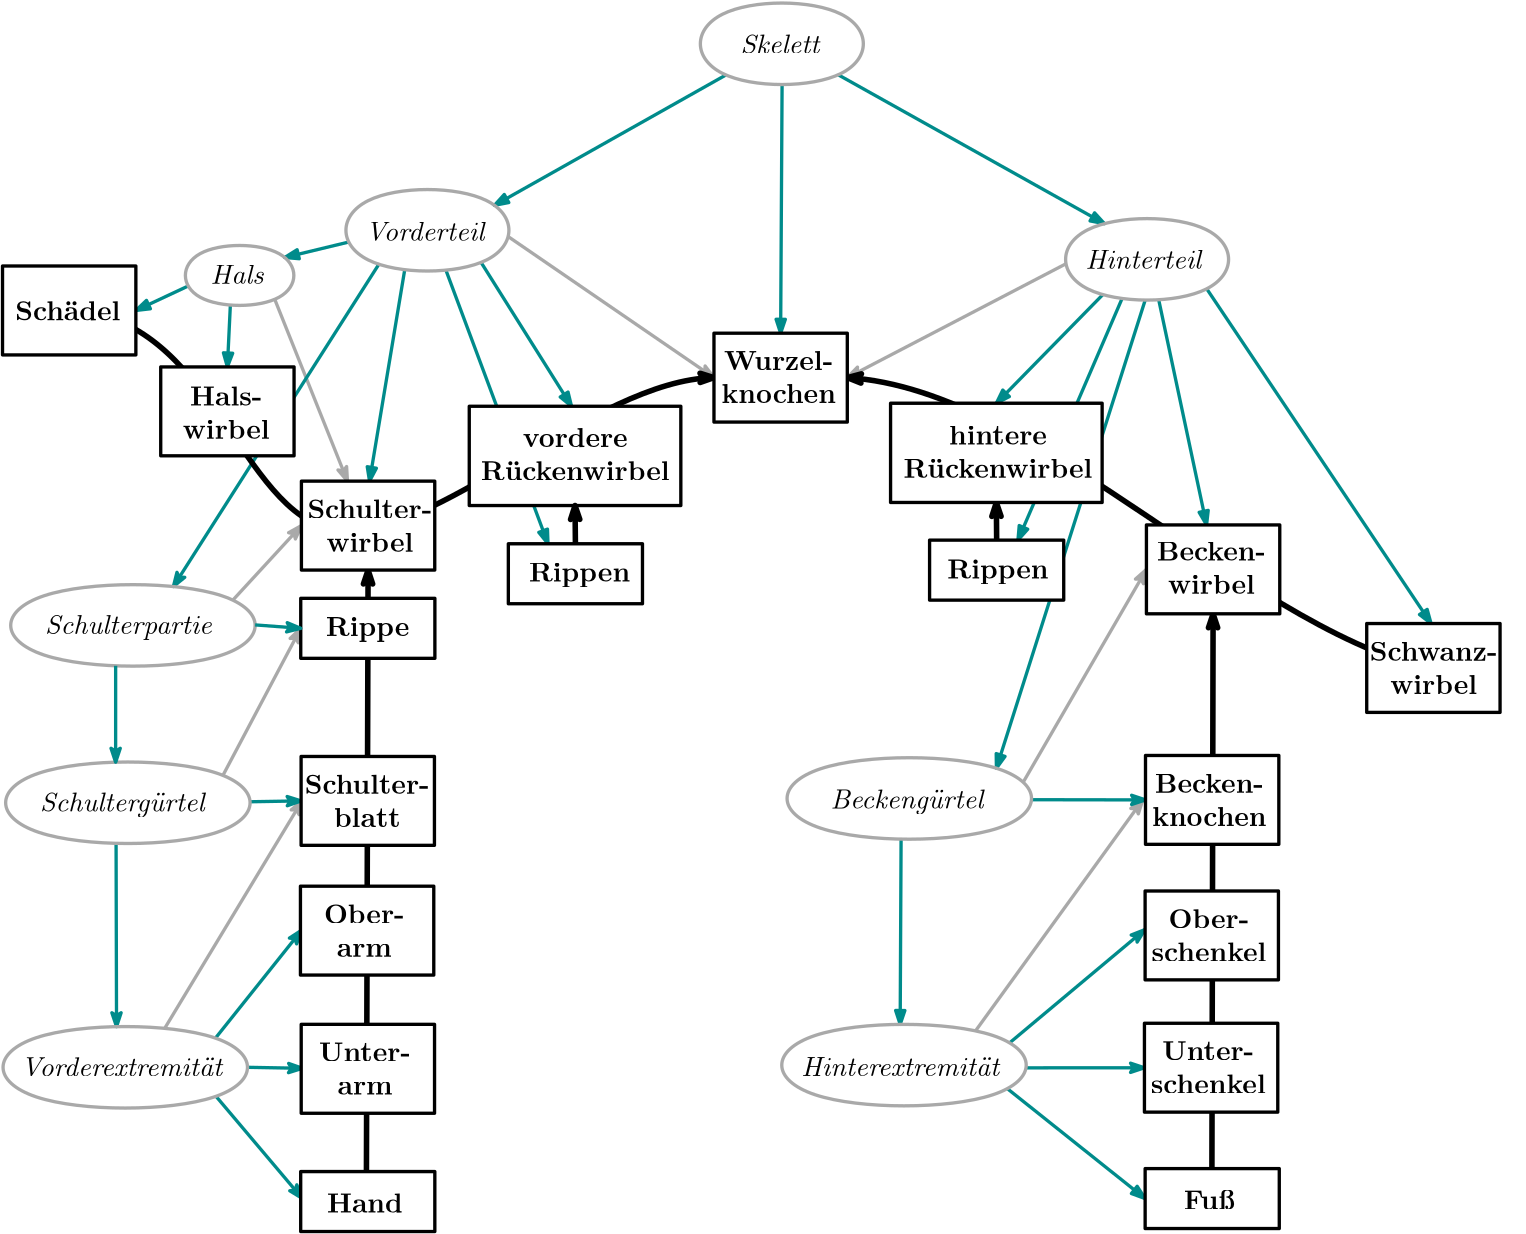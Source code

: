 <?xml version="1.0"?>
<!DOCTYPE ipe SYSTEM "ipe.dtd">
<ipe version="70212" creator="Ipe 7.2.13">
<info created="D:20200512152719" modified="D:20200629175111"/>
<ipestyle name="basic">
<symbol name="arrow/arc(spx)">
<path stroke="sym-stroke" fill="sym-stroke" pen="sym-pen">
0 0 m
-1 0.333 l
-1 -0.333 l
h
</path>
</symbol>
<symbol name="arrow/farc(spx)">
<path stroke="sym-stroke" fill="white" pen="sym-pen">
0 0 m
-1 0.333 l
-1 -0.333 l
h
</path>
</symbol>
<symbol name="arrow/ptarc(spx)">
<path stroke="sym-stroke" fill="sym-stroke" pen="sym-pen">
0 0 m
-1 0.333 l
-0.8 0 l
-1 -0.333 l
h
</path>
</symbol>
<symbol name="arrow/fptarc(spx)">
<path stroke="sym-stroke" fill="white" pen="sym-pen">
0 0 m
-1 0.333 l
-0.8 0 l
-1 -0.333 l
h
</path>
</symbol>
<symbol name="mark/circle(sx)" transformations="translations">
<path fill="sym-stroke">
0.6 0 0 0.6 0 0 e
0.4 0 0 0.4 0 0 e
</path>
</symbol>
<symbol name="mark/disk(sx)" transformations="translations">
<path fill="sym-stroke">
0.6 0 0 0.6 0 0 e
</path>
</symbol>
<symbol name="mark/fdisk(sfx)" transformations="translations">
<group>
<path fill="sym-fill">
0.5 0 0 0.5 0 0 e
</path>
<path fill="sym-stroke" fillrule="eofill">
0.6 0 0 0.6 0 0 e
0.4 0 0 0.4 0 0 e
</path>
</group>
</symbol>
<symbol name="mark/box(sx)" transformations="translations">
<path fill="sym-stroke" fillrule="eofill">
-0.6 -0.6 m
0.6 -0.6 l
0.6 0.6 l
-0.6 0.6 l
h
-0.4 -0.4 m
0.4 -0.4 l
0.4 0.4 l
-0.4 0.4 l
h
</path>
</symbol>
<symbol name="mark/square(sx)" transformations="translations">
<path fill="sym-stroke">
-0.6 -0.6 m
0.6 -0.6 l
0.6 0.6 l
-0.6 0.6 l
h
</path>
</symbol>
<symbol name="mark/fsquare(sfx)" transformations="translations">
<group>
<path fill="sym-fill">
-0.5 -0.5 m
0.5 -0.5 l
0.5 0.5 l
-0.5 0.5 l
h
</path>
<path fill="sym-stroke" fillrule="eofill">
-0.6 -0.6 m
0.6 -0.6 l
0.6 0.6 l
-0.6 0.6 l
h
-0.4 -0.4 m
0.4 -0.4 l
0.4 0.4 l
-0.4 0.4 l
h
</path>
</group>
</symbol>
<symbol name="mark/cross(sx)" transformations="translations">
<group>
<path fill="sym-stroke">
-0.43 -0.57 m
0.57 0.43 l
0.43 0.57 l
-0.57 -0.43 l
h
</path>
<path fill="sym-stroke">
-0.43 0.57 m
0.57 -0.43 l
0.43 -0.57 l
-0.57 0.43 l
h
</path>
</group>
</symbol>
<symbol name="arrow/fnormal(spx)">
<path stroke="sym-stroke" fill="white" pen="sym-pen">
0 0 m
-1 0.333 l
-1 -0.333 l
h
</path>
</symbol>
<symbol name="arrow/pointed(spx)">
<path stroke="sym-stroke" fill="sym-stroke" pen="sym-pen">
0 0 m
-1 0.333 l
-0.8 0 l
-1 -0.333 l
h
</path>
</symbol>
<symbol name="arrow/fpointed(spx)">
<path stroke="sym-stroke" fill="white" pen="sym-pen">
0 0 m
-1 0.333 l
-0.8 0 l
-1 -0.333 l
h
</path>
</symbol>
<symbol name="arrow/linear(spx)">
<path stroke="sym-stroke" pen="sym-pen">
-1 0.333 m
0 0 l
-1 -0.333 l
</path>
</symbol>
<symbol name="arrow/fdouble(spx)">
<path stroke="sym-stroke" fill="white" pen="sym-pen">
0 0 m
-1 0.333 l
-1 -0.333 l
h
-1 0 m
-2 0.333 l
-2 -0.333 l
h
</path>
</symbol>
<symbol name="arrow/double(spx)">
<path stroke="sym-stroke" fill="sym-stroke" pen="sym-pen">
0 0 m
-1 0.333 l
-1 -0.333 l
h
-1 0 m
-2 0.333 l
-2 -0.333 l
h
</path>
</symbol>
<pen name="heavier" value="0.8"/>
<pen name="fat" value="1.2"/>
<pen name="ultrafat" value="2"/>
<symbolsize name="large" value="5"/>
<symbolsize name="small" value="2"/>
<symbolsize name="tiny" value="1.1"/>
<arrowsize name="large" value="10"/>
<arrowsize name="small" value="5"/>
<arrowsize name="tiny" value="3"/>
<color name="red" value="1 0 0"/>
<color name="green" value="0 1 0"/>
<color name="blue" value="0 0 1"/>
<color name="yellow" value="1 1 0"/>
<color name="orange" value="1 0.647 0"/>
<color name="gold" value="1 0.843 0"/>
<color name="purple" value="0.627 0.125 0.941"/>
<color name="gray" value="0.745"/>
<color name="brown" value="0.647 0.165 0.165"/>
<color name="navy" value="0 0 0.502"/>
<color name="pink" value="1 0.753 0.796"/>
<color name="seagreen" value="0.18 0.545 0.341"/>
<color name="turquoise" value="0.251 0.878 0.816"/>
<color name="violet" value="0.933 0.51 0.933"/>
<color name="darkblue" value="0 0 0.545"/>
<color name="darkcyan" value="0 0.545 0.545"/>
<color name="darkgray" value="0.663"/>
<color name="darkgreen" value="0 0.392 0"/>
<color name="darkmagenta" value="0.545 0 0.545"/>
<color name="darkorange" value="1 0.549 0"/>
<color name="darkred" value="0.545 0 0"/>
<color name="lightblue" value="0.678 0.847 0.902"/>
<color name="lightcyan" value="0.878 1 1"/>
<color name="lightgray" value="0.827"/>
<color name="lightgreen" value="0.565 0.933 0.565"/>
<color name="lightyellow" value="1 1 0.878"/>
<dashstyle name="dashed" value="[4] 0"/>
<dashstyle name="dotted" value="[1 3] 0"/>
<dashstyle name="dash dotted" value="[4 2 1 2] 0"/>
<dashstyle name="dash dot dotted" value="[4 2 1 2 1 2] 0"/>
<textsize name="large" value="\large"/>
<textsize name="Large" value="\Large"/>
<textsize name="LARGE" value="\LARGE"/>
<textsize name="huge" value="\huge"/>
<textsize name="Huge" value="\Huge"/>
<textsize name="small" value="\small"/>
<textsize name="footnote" value="\footnotesize"/>
<textsize name="tiny" value="\tiny"/>
<textstyle name="center" begin="\begin{center}" end="\end{center}"/>
<textstyle name="itemize" begin="\begin{itemize}" end="\end{itemize}"/>
<textstyle name="item" begin="\begin{itemize}\item{}" end="\end{itemize}"/>
<gridsize name="4 pts" value="4"/>
<gridsize name="8 pts (~3 mm)" value="8"/>
<gridsize name="16 pts (~6 mm)" value="16"/>
<gridsize name="32 pts (~12 mm)" value="32"/>
<gridsize name="10 pts (~3.5 mm)" value="10"/>
<gridsize name="20 pts (~7 mm)" value="20"/>
<gridsize name="14 pts (~5 mm)" value="14"/>
<gridsize name="28 pts (~10 mm)" value="28"/>
<gridsize name="56 pts (~20 mm)" value="56"/>
<anglesize name="90 deg" value="90"/>
<anglesize name="60 deg" value="60"/>
<anglesize name="45 deg" value="45"/>
<anglesize name="30 deg" value="30"/>
<anglesize name="22.5 deg" value="22.5"/>
<opacity name="10%" value="0.1"/>
<opacity name="30%" value="0.3"/>
<opacity name="50%" value="0.5"/>
<opacity name="75%" value="0.75"/>
<tiling name="falling" angle="-60" step="4" width="1"/>
<tiling name="rising" angle="30" step="4" width="1"/>
</ipestyle>
<page>
<layer name="alpha"/>
<view layers="alpha" active="alpha"/>
<path layer="alpha" matrix="1 0 0 1 -37.3274 -10.0725" stroke="darkcyan" pen="fat" arrow="normal/small">
460.995 717.929 m
478.224 636.862 l
</path>
<path matrix="1 0 0 1 -37.4729 -0.0492783" stroke="darkgray" pen="fat" arrow="pointed/small">
395.195 444.702 m
455.392 527.855 l
</path>
<path stroke="darkgray" pen="fat" arrow="pointed/small">
374.882 534.155 m
419.247 610.79 l
</path>
<path stroke="darkcyan" pen="fat" arrow="normal/small">
152.234 718.676 m
139.564 642.548 l
</path>
<path stroke="darkcyan" pen="fat" arrow="normal/small">
403.549 709.71 m
365.218 670.602 l
</path>
<path stroke="darkcyan" pen="fat" arrow="normal/small">
89.4618 705.949 m
88.3926 683.681 l
</path>
<path matrix="1 0 0 1 -37.4729 -0.0492783" stroke="darkcyan" pen="fat" arrow="normal/small">
406.636 423.907 m
456.257 384.33 l
</path>
<path stroke="darkcyan" pen="fat" arrow="normal/small">
418.803 707.738 m
365.243 539.196 l
</path>
<path matrix="1 0 0 1 -37.4729 -0.0492783" stroke="darkcyan" pen="fat" arrow="normal/small">
368.395 513.731 m
368.072 447.037 l
</path>
<path stroke="darkgray" pen="fat" arrow="pointed/small">
105.438 708.011 m
131.613 642.548 l
</path>
<path stroke="darkgray" pen="fat" arrow="pointed/small">
90.3503 599.715 m
115.042 626.548 l
</path>
<path stroke="darkcyan" pen="fat" arrow="pointed/small">
142.924 720.642 m
68.9498 604.611 l
</path>
<path stroke="darkcyan" pen="fat" arrow="normal/small">
74.2959 712.813 m
55.4416 704 l
</path>
<path stroke="darkcyan" pen="fat" arrow="normal/small">
132.093 728.64 m
109.021 723.073 l
</path>
<path stroke="darkgray" pen="fat" arrow="pointed/small">
86.7897 536.625 m
114.799 589.569 l
</path>
<path stroke="darkcyan" pen="fat" arrow="normal/small">
410.489 708.316 m
373.001 621.32 l
</path>
<path stroke="darkcyan" pen="fat" arrow="normal/small">
167.062 718.513 m
203.809 620.011 l
</path>
<path stroke="darkcyan" pen="fat" rarrow="normal/small">
184.53 741.849 m
267.855 788.78 l
</path>
<path stroke="darkcyan" pen="fat" arrow="normal/small">
308.289 788.843 m
404.132 735.251 l
</path>
<path matrix="1 0 0 1 0.595957 -48.3563" stroke="darkcyan" pen="fat" rarrow="pointed/small">
114.82 479.536 m
95.0368 479.89 l
</path>
<path matrix="1 0 0 1 0.539311 -25.3755" stroke="darkcyan" pen="fat" arrow="pointed/small">
47.7814 537.539 m
47.944 471.545 l
</path>
<path matrix="1 0 0 1 0.595957 -48.3563" stroke="darkgray" pen="fat" arrow="pointed/small">
65.2239 493.913 m
114.783 575.982 l
</path>
<path matrix="1 0 0 1 0.539311 -25.3755" stroke="darkcyan" pen="fat" rarrow="pointed/small">
114.39 552.819 m
96.0146 552.51 l
</path>
<path stroke="black" pen="ultrafat" rarrow="pointed/small">
139.042 610.548 m
138.414 381.718 l
</path>
<path stroke="black" pen="ultrafat" rarrow="pointed/small">
443.247 594.79 m
442.792 381.628 l
</path>
<path matrix="1 0 0 1 -23.9873 1.51232" stroke="black" fill="white" pen="ultrafat" arrow="pointed/small">
389.314 619.808 m
389.205 633.364 l
</path>
<path matrix="1 0 0 1 -37.3274 -10.0725" stroke="darkcyan" pen="fat" arrow="normal/small">
478.28 721.873 m
559.042 601.374 l
</path>
<path stroke="darkcyan" pen="fat" arrow="normal/small">
288.083 785.333 m
287.562 695.816 l
</path>
<path stroke="darkcyan" pen="fat" arrow="normal/small">
179.718 721.301 m
212.283 669.504 l
</path>
<path stroke="darkgray" pen="fat" arrow="pointed/small">
189.487 730.586 m
263.562 679.816 l
</path>
<path matrix="1 0 0 1 -37.4729 -0.0492783" stroke="darkcyan" fill="white" pen="fat" rarrow="pointed/small">
456.148 481.149 m
407.46 440.381 l
</path>
<path matrix="1 0 0 1 -37.4729 -0.0492783" stroke="darkcyan" fill="white" pen="fat" rarrow="pointed/small">
456.003 431.415 m
413.364 431.392 l
</path>
<path matrix="1 0 0 1 -37.4729 -0.0492783" stroke="darkcyan" fill="white" pen="fat" arrow="pointed/small">
415.338 527.919 m
456.386 527.853 l
</path>
<path matrix="1 0 0 1 0.595957 -48.3563" stroke="darkcyan" pen="fat" rarrow="pointed/small">
114.749 432.694 m
83.7002 469.451 l
</path>
<path matrix="1 0 0 1 -109.751 -197.724" stroke="black" fill="white" pen="fat">
224.532 591.727 m
224.532 570.135 l
272.821 570.135 l
272.821 591.727 l
h
</path>
<path matrix="1 0 0 1 0.595957 -48.3563" stroke="darkcyan" pen="fat" rarrow="pointed/small">
114.544 529.279 m
83.5001 490.399 l
</path>
<path stroke="darkgray" pen="fat" arrow="pointed/small">
390.295 720.819 m
311.562 679.816 l
</path>
<path stroke="black" pen="ultrafat" arrow="pointed/small">
527.662 573.492 m
458.505 585.428
381.975 675.649
311.562 679.816 c
</path>
<path stroke="black" pen="ultrafat" arrow="pointed/small">
31.6496 703.866 m
82.816 702.298
102.395 559.245
220.49 679.16
263.562 679.816 c
</path>
<path matrix="1 0 0 1 -8.55835 0" stroke="black" fill="white" pen="fat">
16 720 m
16 688 l
64 688 l
64 720 l
h
</path>
<path matrix="1 0 0 1 48.3926 -36.3186" stroke="black" fill="1" pen="fat">
16 720 m
16 688 l
64 688 l
64 720 l
h
</path>
<path matrix="1 0 0 1 99.0416 -77.4519" stroke="black" fill="1" pen="fat">
16 720 m
16 688 l
64 688 l
64 720 l
h
</path>
<path matrix="1 0 0 1 482.552 -128.698" stroke="black" fill="1" pen="fat">
16 720 m
16 688 l
64 688 l
64 720 l
h
</path>
<path matrix="1 0 0 1 403.247 -93.2102" stroke="black" fill="1" pen="fat">
16 720 m
16 688 l
64 688 l
64 720 l
h
</path>
<path matrix="1 0 0 1 247.562 -24.1841" stroke="black" fill="1" pen="fat">
16 720 m
16 688 l
64 688 l
64 720 l
h
</path>
<path matrix="1 0 0 1 -2.36457 4.72915" stroke="black" fill="white" pen="fat">
177.831 664.775 m
177.831 629.049 l
253.995 629.049 l
253.995 664.775 l
h
</path>
<path matrix="1 0 0 1 149.305 5.82721" stroke="black" fill="1" pen="fat">
177.831 664.775 m
177.831 629.049 l
253.995 629.049 l
253.995 664.775 l
h
</path>
<text matrix="1 0 0 1 -51.986 44.4666" transformations="translations" pos="64 656" stroke="black" type="label" width="37.872" height="6.918" depth="0" valign="baseline">\textbf{Sch\&quot;adel}</text>
<text matrix="1 0 0 1 -108.296 -19.9453" transformations="translations" pos="224 656" stroke="black" type="minipage" width="48" height="11.924" depth="6.95" valign="top" style="center">\textbf{Schulter-\\
wirbel}</text>
<text matrix="1 0 0 1 -64 20.6872" transformations="translations" pos="128 656" stroke="black" type="minipage" width="48" height="11.924" depth="6.95" valign="top" style="center">\textbf{Hals-\\
wirbel}</text>
<text matrix="1 0 0 1 -130.365 -10.21" transformations="translations" pos="304 672" stroke="black" type="minipage" width="80" height="11.924" depth="6.95" valign="top" style="center">\textbf{vordere\\
R\&quot;uckenwirbel}</text>
<text matrix="1 0 0 1 21.8148 -9.33708" transformations="translations" pos="304 672" stroke="black" type="minipage" width="80" height="11.924" depth="6.95" valign="top" style="center">\textbf{hintere\\
R\&quot;uckenwirbel}</text>
<text matrix="1 0 0 1 -21.3274 -87.1985" transformations="translations" pos="512 672" stroke="black" type="minipage" width="64" height="11.924" depth="6.95" valign="top" style="center">\textbf{Schwanz-\\
wirbel}</text>
<text matrix="1 0 0 1 -37.3274 -19.1182" transformations="translations" pos="448 640" stroke="black" type="minipage" width="64" height="11.924" depth="6.95" valign="top" style="center">\textbf{Becken-\\
wirbel}</text>
<text matrix="1 0 0 1 -113.13 -30.4778" transformations="translations" pos="368 720" stroke="black" type="minipage" width="64" height="11.924" depth="6.95" valign="top" style="center">\textbf{Wurzel-\\
knochen}</text>
<text matrix="1 0 0 1 17.0683 -12.5625" transformations="translations" pos="256 816" stroke="black" type="label" width="29.46" height="6.918" depth="0" valign="top">\textit{Skelett}</text>
<text transformations="translations" pos="128 736" stroke="black" type="minipage" width="64" height="5.958" depth="0.96" valign="top" style="center">\textit{Vorderteil}</text>
<text matrix="1 0 0 1 -37.3274 -10.0725" transformations="translations" pos="416 736" stroke="black" type="minipage" width="80" height="5.958" depth="0.96" valign="top" style="center">\textit{Hinterteil}</text>
<text matrix="1 0 0 1 -169.062 -124.78" transformations="translations" pos="464 560" stroke="black" type="label" width="72.294" height="6.808" depth="0" valign="top">\textit{Hinterextremit\&quot;at}</text>
<text matrix="1 0 0 1 -97.9178 -124.784" transformations="translations" pos="112 560" stroke="black" type="label" width="73.439" height="6.918" depth="0" valign="top">\textit{Vorderextremit\&quot;at}</text>
<text matrix="1 0 0 1 -139.077 -61.4201" transformations="translations" pos="160 592" stroke="black" type="label" width="60.351" height="6.926" depth="1.93" valign="top">\textit{Schulterg\&quot;urtel}</text>
<path stroke="darkgray" pen="fat">
256 816
256 784
320 784
320 816 u
</path>
<path matrix="1 0 0 1 -127.594 -67.1339" stroke="darkgray" pen="fat">
256 816
256 784
320 784
320 816 u
</path>
<path matrix="1 0 0 1 131.489 -77.599" stroke="darkgray" pen="fat">
256 816
256 784
320 784
320 816 u
</path>
<path matrix="1 0 0 1 -44.3673 -112.466" stroke="darkgray" pen="fat">
48 560
48 528
144 528
144 560 u
</path>
<path matrix="1 0 0 1 -43.4353 -17.2256" stroke="darkgray" pen="fat">
48 560
48 528
144 528
144 560 u
</path>
<path matrix="1 0 0 1 235.972 -111.673" stroke="darkgray" pen="fat">
48 560
48 528
144 528
144 560 u
</path>
<path matrix="1 0 0 1 98.9297 -176.556" stroke="black" fill="1" pen="fat">
16 720 m
16 688 l
64 688 l
64 720 l
h
</path>
<text matrix="1 0 0 1 -109.24 -119.05" transformations="translations" pos="224 656" stroke="black" type="minipage" width="48" height="11.924" depth="6.95" valign="top" style="center">\textbf{Schulter-\\
blatt}</text>
<path matrix="1 0 0 1 98.6911 -223.26" stroke="black" fill="1" pen="fat">
16 720 m
16 688 l
64 688 l
64 720 l
h
</path>
<text matrix="1 0 0 1 -110.31 -165.753" transformations="translations" pos="224 656" stroke="black" type="minipage" width="48" height="11.924" depth="6.95" valign="top" style="center">\textbf{Ober-\\
arm}</text>
<path matrix="1 0 0 1 98.9666 -273.003" stroke="black" fill="1" pen="fat">
16 720 m
16 688 l
64 688 l
64 720 l
h
</path>
<text matrix="1 0 0 1 -110.035 -215.497" transformations="translations" pos="224 656" stroke="black" type="minipage" width="48" height="11.881" depth="6.91" valign="top" style="center">\textbf{Unter-\\
arm}</text>
<text matrix="1 0 0 1 -110.117 -269.794" transformations="translations" pos="224 656" stroke="black" type="minipage" width="48" height="5.958" depth="0.96" valign="top" style="center">\textbf{Hand}</text>
<path matrix="1 0 0 1 -34.9972 28.284" stroke="black" fill="1" pen="fat">
224.532 591.727 m
224.532 570.135 l
272.821 570.135 l
272.821 591.727 l
h
</path>
<text matrix="1 0 0 1 -30.7254 27.8914" transformations="translations" pos="227.673 585.446" stroke="black" type="label" width="36.44" height="6.926" depth="1.93" valign="top">\textbf{Rippen}</text>
<path matrix="1 0 0 1 116.65 29.5931" stroke="black" fill="1" pen="fat">
224.532 591.727 m
224.532 570.135 l
272.821 570.135 l
272.821 591.727 l
h
</path>
<text matrix="1 0 0 1 119.905 28.9925" transformations="translations" pos="227.673 585.446" stroke="black" type="label" width="36.44" height="6.926" depth="1.93" valign="top">\textbf{Rippen}</text>
<path matrix="1 0 0 1 -109.733 8.638" stroke="black" fill="1" pen="fat">
224.532 591.727 m
224.532 570.135 l
272.821 570.135 l
272.821 591.727 l
h
</path>
<text matrix="1 0 0 1 -103.844 8.24541" transformations="translations" pos="227.673 585.446" stroke="black" type="label" width="30.075" height="6.926" depth="1.93" valign="top">\textbf{Rippe}</text>
<path matrix="1 0 0 1 -4.91476 9.82952" stroke="black" fill="white" pen="ultrafat" arrow="pointed/small">
218.594 610.181 m
218.463 623.949 l
</path>
<path matrix="1 0 0 1 194.252 -196.65" stroke="black" fill="white" pen="fat">
224.532 591.727 m
224.532 570.135 l
272.821 570.135 l
272.821 591.727 l
h
</path>
<path matrix="1 0 0 1 402.77 -224.984" stroke="black" fill="1" pen="fat">
16 720 m
16 688 l
64 688 l
64 720 l
h
</path>
<text matrix="1 0 0 1 193.769 -167.477" transformations="translations" pos="224 656" stroke="black" type="minipage" width="48" height="11.924" depth="6.95" valign="top" style="center">\textbf{Ober-\\
schenkel}</text>
<path matrix="1 0 0 1 402.53 -272.603" stroke="black" fill="1" pen="fat">
16 720 m
16 688 l
64 688 l
64 720 l
h
</path>
<text matrix="1 0 0 1 193.528 -215.096" transformations="translations" pos="224 656" stroke="black" type="minipage" width="48" height="11.881" depth="6.91" valign="top" style="center">\textbf{Unter-\\
schenkel}</text>
<text matrix="1 0 0 1 193.886 -268.721" transformations="translations" pos="224 656" stroke="black" type="minipage" width="48" height="5.958" depth="0.96" valign="top" style="center">\textbf{Fu\ss}</text>
<text matrix="1 0 0 1 -67.7253 -15.4339" transformations="translations" pos="128 736" stroke="black" type="minipage" width="64" height="5.958" depth="0.96" valign="top" style="center">\textit{Hals}</text>
<path matrix="0.665585 0 0 0.735488 -98.8958 128.217" stroke="darkgray" pen="fat">
256 816
256 784
320 784
320 816 u
</path>
<text matrix="1 0 0 1 -137.253 2.4295" transformations="translations" pos="160 592" stroke="black" type="label" width="60.834" height="6.926" depth="1.93" valign="top">\textit{Schulterpartie}</text>
<path matrix="1 0 0 1 -41.611 46.624" stroke="darkgray" pen="fat">
48 560
48 528
144 528
144 560 u
</path>
<path stroke="darkcyan" pen="fat" arrow="pointed/small">
48.1652 576.078 m
48.1615 541.381 l
</path>
<path stroke="darkcyan" pen="fat" arrow="pointed/small">
98.3864 590.8 m
114.799 589.569 l
</path>
<path matrix="1 0 0 1 402.913 -176.193" stroke="black" fill="1" pen="fat">
16 720 m
16 688 l
64 688 l
64 720 l
h
</path>
<text matrix="1 0 0 1 193.912 -118.686" transformations="translations" pos="224 656" stroke="black" type="minipage" width="48" height="11.924" depth="6.95" valign="top" style="center">\textbf{Becken-\\
knochen}</text>
<text matrix="1 0 0 1 -158.487 -28.3299" transformations="translations" pos="464 560" stroke="black" type="label" width="56.034" height="6.926" depth="1.93" valign="top">\textit{Beckeng\&quot;urtel}</text>
<path matrix="1 0 0 1 237.882 -15.6785" stroke="darkgray" pen="fat">
48 560
48 528
144 528
144 560 u
</path>
</page>
</ipe>
